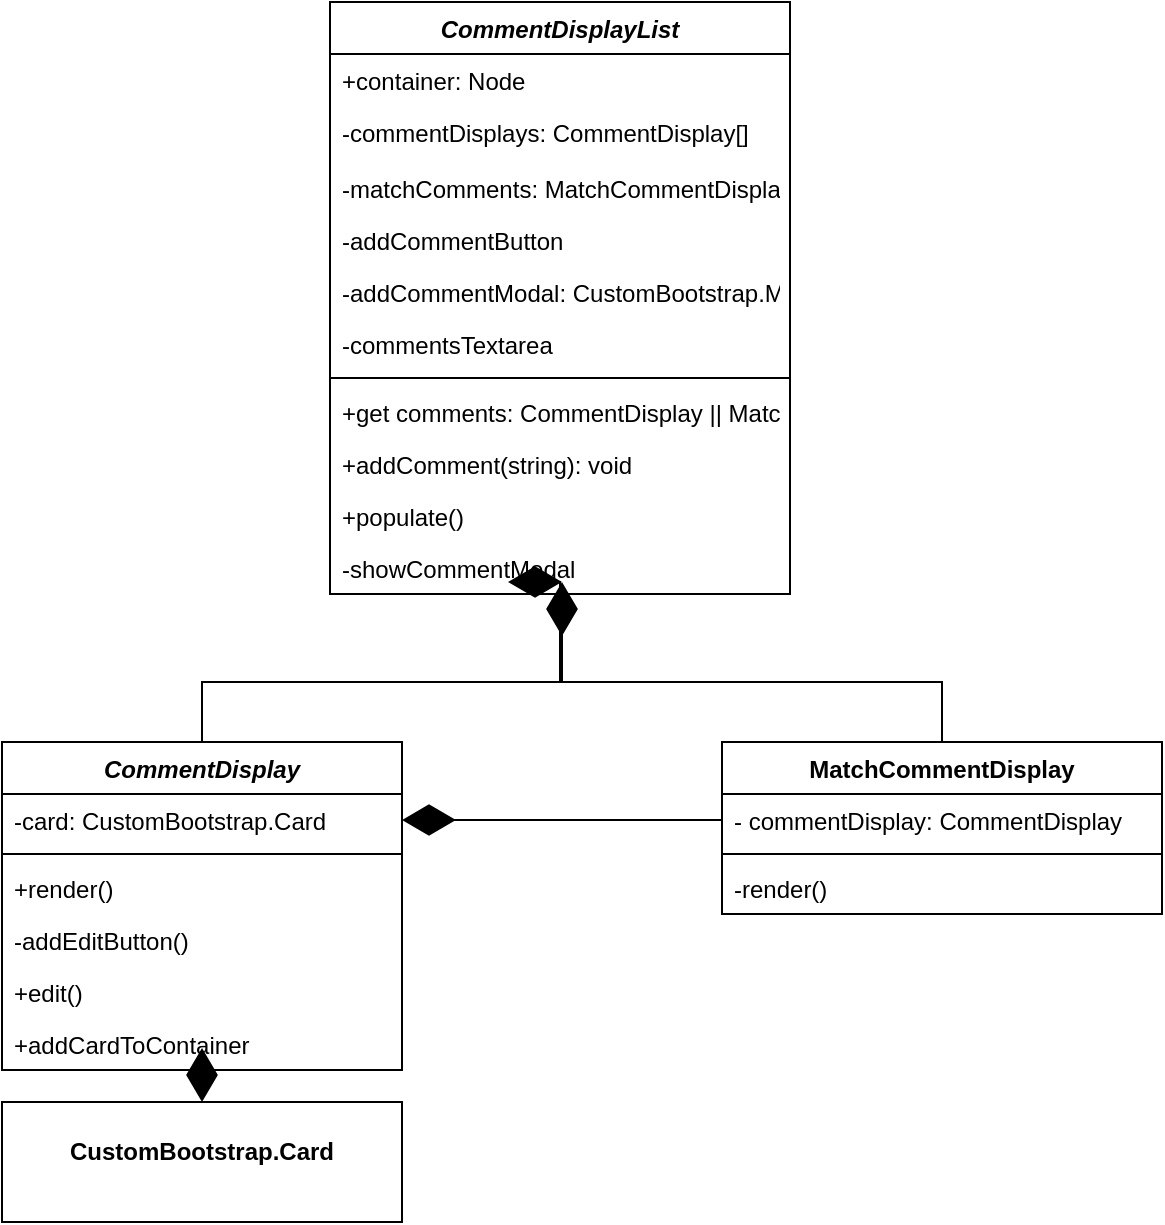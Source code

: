 <mxfile version="21.0.6" type="github">
  <diagram id="C5RBs43oDa-KdzZeNtuy" name="Page-1">
    <mxGraphModel dx="954" dy="616" grid="1" gridSize="10" guides="1" tooltips="1" connect="1" arrows="1" fold="1" page="1" pageScale="1" pageWidth="827" pageHeight="1169" math="0" shadow="0">
      <root>
        <mxCell id="WIyWlLk6GJQsqaUBKTNV-0" />
        <mxCell id="WIyWlLk6GJQsqaUBKTNV-1" parent="WIyWlLk6GJQsqaUBKTNV-0" />
        <mxCell id="zkfFHV4jXpPFQw0GAbJ--0" value="CommentDisplayList" style="swimlane;fontStyle=3;align=center;verticalAlign=top;childLayout=stackLayout;horizontal=1;startSize=26;horizontalStack=0;resizeParent=1;resizeLast=0;collapsible=1;marginBottom=0;rounded=0;shadow=0;strokeWidth=1;" parent="WIyWlLk6GJQsqaUBKTNV-1" vertex="1">
          <mxGeometry x="184" y="100" width="230" height="296" as="geometry">
            <mxRectangle x="230" y="140" width="160" height="26" as="alternateBounds" />
          </mxGeometry>
        </mxCell>
        <mxCell id="zkfFHV4jXpPFQw0GAbJ--1" value="+container: Node" style="text;align=left;verticalAlign=top;spacingLeft=4;spacingRight=4;overflow=hidden;rotatable=0;points=[[0,0.5],[1,0.5]];portConstraint=eastwest;" parent="zkfFHV4jXpPFQw0GAbJ--0" vertex="1">
          <mxGeometry y="26" width="230" height="26" as="geometry" />
        </mxCell>
        <mxCell id="zkfFHV4jXpPFQw0GAbJ--2" value="-commentDisplays: CommentDisplay[]" style="text;align=left;verticalAlign=top;spacingLeft=4;spacingRight=4;overflow=hidden;rotatable=0;points=[[0,0.5],[1,0.5]];portConstraint=eastwest;rounded=0;shadow=0;html=0;" parent="zkfFHV4jXpPFQw0GAbJ--0" vertex="1">
          <mxGeometry y="52" width="230" height="28" as="geometry" />
        </mxCell>
        <mxCell id="zkfFHV4jXpPFQw0GAbJ--3" value="-matchComments: MatchCommentDisplay[]&#xa;" style="text;align=left;verticalAlign=top;spacingLeft=4;spacingRight=4;overflow=hidden;rotatable=0;points=[[0,0.5],[1,0.5]];portConstraint=eastwest;rounded=0;shadow=0;html=0;" parent="zkfFHV4jXpPFQw0GAbJ--0" vertex="1">
          <mxGeometry y="80" width="230" height="26" as="geometry" />
        </mxCell>
        <mxCell id="m0lXWFkgIAMk7_Un_a88-13" value="-addCommentButton" style="text;align=left;verticalAlign=top;spacingLeft=4;spacingRight=4;overflow=hidden;rotatable=0;points=[[0,0.5],[1,0.5]];portConstraint=eastwest;" vertex="1" parent="zkfFHV4jXpPFQw0GAbJ--0">
          <mxGeometry y="106" width="230" height="26" as="geometry" />
        </mxCell>
        <mxCell id="m0lXWFkgIAMk7_Un_a88-44" value="-addCommentModal: CustomBootstrap.Modal" style="text;align=left;verticalAlign=top;spacingLeft=4;spacingRight=4;overflow=hidden;rotatable=0;points=[[0,0.5],[1,0.5]];portConstraint=eastwest;" vertex="1" parent="zkfFHV4jXpPFQw0GAbJ--0">
          <mxGeometry y="132" width="230" height="26" as="geometry" />
        </mxCell>
        <mxCell id="m0lXWFkgIAMk7_Un_a88-45" value="-commentsTextarea" style="text;align=left;verticalAlign=top;spacingLeft=4;spacingRight=4;overflow=hidden;rotatable=0;points=[[0,0.5],[1,0.5]];portConstraint=eastwest;" vertex="1" parent="zkfFHV4jXpPFQw0GAbJ--0">
          <mxGeometry y="158" width="230" height="26" as="geometry" />
        </mxCell>
        <mxCell id="zkfFHV4jXpPFQw0GAbJ--4" value="" style="line;html=1;strokeWidth=1;align=left;verticalAlign=middle;spacingTop=-1;spacingLeft=3;spacingRight=3;rotatable=0;labelPosition=right;points=[];portConstraint=eastwest;" parent="zkfFHV4jXpPFQw0GAbJ--0" vertex="1">
          <mxGeometry y="184" width="230" height="8" as="geometry" />
        </mxCell>
        <mxCell id="m0lXWFkgIAMk7_Un_a88-22" value="+get comments: CommentDisplay || MatchCommentDisplay[]&#xa;" style="text;align=left;verticalAlign=top;spacingLeft=4;spacingRight=4;overflow=hidden;rotatable=0;points=[[0,0.5],[1,0.5]];portConstraint=eastwest;" vertex="1" parent="zkfFHV4jXpPFQw0GAbJ--0">
          <mxGeometry y="192" width="230" height="26" as="geometry" />
        </mxCell>
        <mxCell id="zkfFHV4jXpPFQw0GAbJ--5" value="+addComment(string): void" style="text;align=left;verticalAlign=top;spacingLeft=4;spacingRight=4;overflow=hidden;rotatable=0;points=[[0,0.5],[1,0.5]];portConstraint=eastwest;" parent="zkfFHV4jXpPFQw0GAbJ--0" vertex="1">
          <mxGeometry y="218" width="230" height="26" as="geometry" />
        </mxCell>
        <mxCell id="m0lXWFkgIAMk7_Un_a88-0" value="+populate()" style="text;align=left;verticalAlign=top;spacingLeft=4;spacingRight=4;overflow=hidden;rotatable=0;points=[[0,0.5],[1,0.5]];portConstraint=eastwest;" vertex="1" parent="zkfFHV4jXpPFQw0GAbJ--0">
          <mxGeometry y="244" width="230" height="26" as="geometry" />
        </mxCell>
        <mxCell id="m0lXWFkgIAMk7_Un_a88-41" value="-showCommentModal" style="text;align=left;verticalAlign=top;spacingLeft=4;spacingRight=4;overflow=hidden;rotatable=0;points=[[0,0.5],[1,0.5]];portConstraint=eastwest;" vertex="1" parent="zkfFHV4jXpPFQw0GAbJ--0">
          <mxGeometry y="270" width="230" height="26" as="geometry" />
        </mxCell>
        <mxCell id="m0lXWFkgIAMk7_Un_a88-2" value="CommentDisplay" style="swimlane;fontStyle=3;align=center;verticalAlign=top;childLayout=stackLayout;horizontal=1;startSize=26;horizontalStack=0;resizeParent=1;resizeLast=0;collapsible=1;marginBottom=0;rounded=0;shadow=0;strokeWidth=1;" vertex="1" parent="WIyWlLk6GJQsqaUBKTNV-1">
          <mxGeometry x="20" y="470" width="200" height="164" as="geometry">
            <mxRectangle x="230" y="140" width="160" height="26" as="alternateBounds" />
          </mxGeometry>
        </mxCell>
        <mxCell id="m0lXWFkgIAMk7_Un_a88-3" value="-card: CustomBootstrap.Card" style="text;align=left;verticalAlign=top;spacingLeft=4;spacingRight=4;overflow=hidden;rotatable=0;points=[[0,0.5],[1,0.5]];portConstraint=eastwest;" vertex="1" parent="m0lXWFkgIAMk7_Un_a88-2">
          <mxGeometry y="26" width="200" height="26" as="geometry" />
        </mxCell>
        <mxCell id="m0lXWFkgIAMk7_Un_a88-6" value="" style="line;html=1;strokeWidth=1;align=left;verticalAlign=middle;spacingTop=-1;spacingLeft=3;spacingRight=3;rotatable=0;labelPosition=right;points=[];portConstraint=eastwest;" vertex="1" parent="m0lXWFkgIAMk7_Un_a88-2">
          <mxGeometry y="52" width="200" height="8" as="geometry" />
        </mxCell>
        <mxCell id="m0lXWFkgIAMk7_Un_a88-24" value="+render()&#xa;" style="text;align=left;verticalAlign=top;spacingLeft=4;spacingRight=4;overflow=hidden;rotatable=0;points=[[0,0.5],[1,0.5]];portConstraint=eastwest;" vertex="1" parent="m0lXWFkgIAMk7_Un_a88-2">
          <mxGeometry y="60" width="200" height="26" as="geometry" />
        </mxCell>
        <mxCell id="m0lXWFkgIAMk7_Un_a88-26" value="-addEditButton()" style="text;align=left;verticalAlign=top;spacingLeft=4;spacingRight=4;overflow=hidden;rotatable=0;points=[[0,0.5],[1,0.5]];portConstraint=eastwest;" vertex="1" parent="m0lXWFkgIAMk7_Un_a88-2">
          <mxGeometry y="86" width="200" height="26" as="geometry" />
        </mxCell>
        <mxCell id="m0lXWFkgIAMk7_Un_a88-40" value="+edit()" style="text;align=left;verticalAlign=top;spacingLeft=4;spacingRight=4;overflow=hidden;rotatable=0;points=[[0,0.5],[1,0.5]];portConstraint=eastwest;" vertex="1" parent="m0lXWFkgIAMk7_Un_a88-2">
          <mxGeometry y="112" width="200" height="26" as="geometry" />
        </mxCell>
        <mxCell id="m0lXWFkgIAMk7_Un_a88-27" value="+addCardToContainer" style="text;align=left;verticalAlign=top;spacingLeft=4;spacingRight=4;overflow=hidden;rotatable=0;points=[[0,0.5],[1,0.5]];portConstraint=eastwest;" vertex="1" parent="m0lXWFkgIAMk7_Un_a88-2">
          <mxGeometry y="138" width="200" height="26" as="geometry" />
        </mxCell>
        <mxCell id="m0lXWFkgIAMk7_Un_a88-15" value="" style="endArrow=diamondThin;endFill=1;endSize=24;html=1;rounded=0;edgeStyle=orthogonalEdgeStyle;exitX=0.5;exitY=0;exitDx=0;exitDy=0;" edge="1" parent="WIyWlLk6GJQsqaUBKTNV-1" source="m0lXWFkgIAMk7_Un_a88-16">
          <mxGeometry width="160" relative="1" as="geometry">
            <mxPoint x="460" y="440" as="sourcePoint" />
            <mxPoint x="300" y="390" as="targetPoint" />
            <Array as="points">
              <mxPoint x="490" y="440" />
              <mxPoint x="299" y="440" />
            </Array>
          </mxGeometry>
        </mxCell>
        <mxCell id="m0lXWFkgIAMk7_Un_a88-16" value="MatchCommentDisplay" style="swimlane;fontStyle=1;align=center;verticalAlign=top;childLayout=stackLayout;horizontal=1;startSize=26;horizontalStack=0;resizeParent=1;resizeParentMax=0;resizeLast=0;collapsible=1;marginBottom=0;whiteSpace=wrap;html=1;" vertex="1" parent="WIyWlLk6GJQsqaUBKTNV-1">
          <mxGeometry x="380" y="470" width="220" height="86" as="geometry" />
        </mxCell>
        <mxCell id="m0lXWFkgIAMk7_Un_a88-17" value="- commentDisplay: CommentDisplay" style="text;strokeColor=none;fillColor=none;align=left;verticalAlign=top;spacingLeft=4;spacingRight=4;overflow=hidden;rotatable=0;points=[[0,0.5],[1,0.5]];portConstraint=eastwest;whiteSpace=wrap;html=1;" vertex="1" parent="m0lXWFkgIAMk7_Un_a88-16">
          <mxGeometry y="26" width="220" height="26" as="geometry" />
        </mxCell>
        <mxCell id="m0lXWFkgIAMk7_Un_a88-18" value="" style="line;strokeWidth=1;fillColor=none;align=left;verticalAlign=middle;spacingTop=-1;spacingLeft=3;spacingRight=3;rotatable=0;labelPosition=right;points=[];portConstraint=eastwest;strokeColor=inherit;" vertex="1" parent="m0lXWFkgIAMk7_Un_a88-16">
          <mxGeometry y="52" width="220" height="8" as="geometry" />
        </mxCell>
        <mxCell id="m0lXWFkgIAMk7_Un_a88-25" value="-render()&#xa;" style="text;align=left;verticalAlign=top;spacingLeft=4;spacingRight=4;overflow=hidden;rotatable=0;points=[[0,0.5],[1,0.5]];portConstraint=eastwest;" vertex="1" parent="m0lXWFkgIAMk7_Un_a88-16">
          <mxGeometry y="60" width="220" height="26" as="geometry" />
        </mxCell>
        <mxCell id="m0lXWFkgIAMk7_Un_a88-23" value="" style="endArrow=diamondThin;endFill=1;endSize=24;html=1;rounded=0;entryX=1;entryY=0.5;entryDx=0;entryDy=0;exitX=0;exitY=0.5;exitDx=0;exitDy=0;" edge="1" parent="WIyWlLk6GJQsqaUBKTNV-1" source="m0lXWFkgIAMk7_Un_a88-17" target="m0lXWFkgIAMk7_Un_a88-3">
          <mxGeometry width="160" relative="1" as="geometry">
            <mxPoint x="230" y="610" as="sourcePoint" />
            <mxPoint x="390" y="610" as="targetPoint" />
          </mxGeometry>
        </mxCell>
        <mxCell id="m0lXWFkgIAMk7_Un_a88-36" value="&lt;p style=&quot;margin:0px;margin-top:4px;text-align:center;&quot;&gt;&lt;br&gt;&lt;b&gt;CustomBootstrap.Card&lt;/b&gt;&lt;/p&gt;" style="verticalAlign=top;align=left;overflow=fill;fontSize=12;fontFamily=Helvetica;html=1;whiteSpace=wrap;" vertex="1" parent="WIyWlLk6GJQsqaUBKTNV-1">
          <mxGeometry x="20" y="650" width="200" height="60" as="geometry" />
        </mxCell>
        <mxCell id="m0lXWFkgIAMk7_Un_a88-37" value="" style="endArrow=diamondThin;endFill=1;endSize=24;html=1;rounded=0;exitX=0.5;exitY=1.077;exitDx=0;exitDy=0;exitPerimeter=0;entryX=0.5;entryY=0;entryDx=0;entryDy=0;" edge="1" parent="WIyWlLk6GJQsqaUBKTNV-1" source="m0lXWFkgIAMk7_Un_a88-27" target="m0lXWFkgIAMk7_Un_a88-36">
          <mxGeometry width="160" relative="1" as="geometry">
            <mxPoint x="130" y="630" as="sourcePoint" />
            <mxPoint x="290" y="630" as="targetPoint" />
          </mxGeometry>
        </mxCell>
        <mxCell id="m0lXWFkgIAMk7_Un_a88-39" value="" style="endArrow=diamondThin;endFill=1;endSize=24;html=1;rounded=0;edgeStyle=orthogonalEdgeStyle;exitX=0.5;exitY=0;exitDx=0;exitDy=0;" edge="1" parent="WIyWlLk6GJQsqaUBKTNV-1" source="m0lXWFkgIAMk7_Un_a88-2">
          <mxGeometry width="160" relative="1" as="geometry">
            <mxPoint x="375" y="476" as="sourcePoint" />
            <mxPoint x="300" y="390" as="targetPoint" />
            <Array as="points">
              <mxPoint x="120" y="440" />
              <mxPoint x="300" y="440" />
            </Array>
          </mxGeometry>
        </mxCell>
      </root>
    </mxGraphModel>
  </diagram>
</mxfile>
